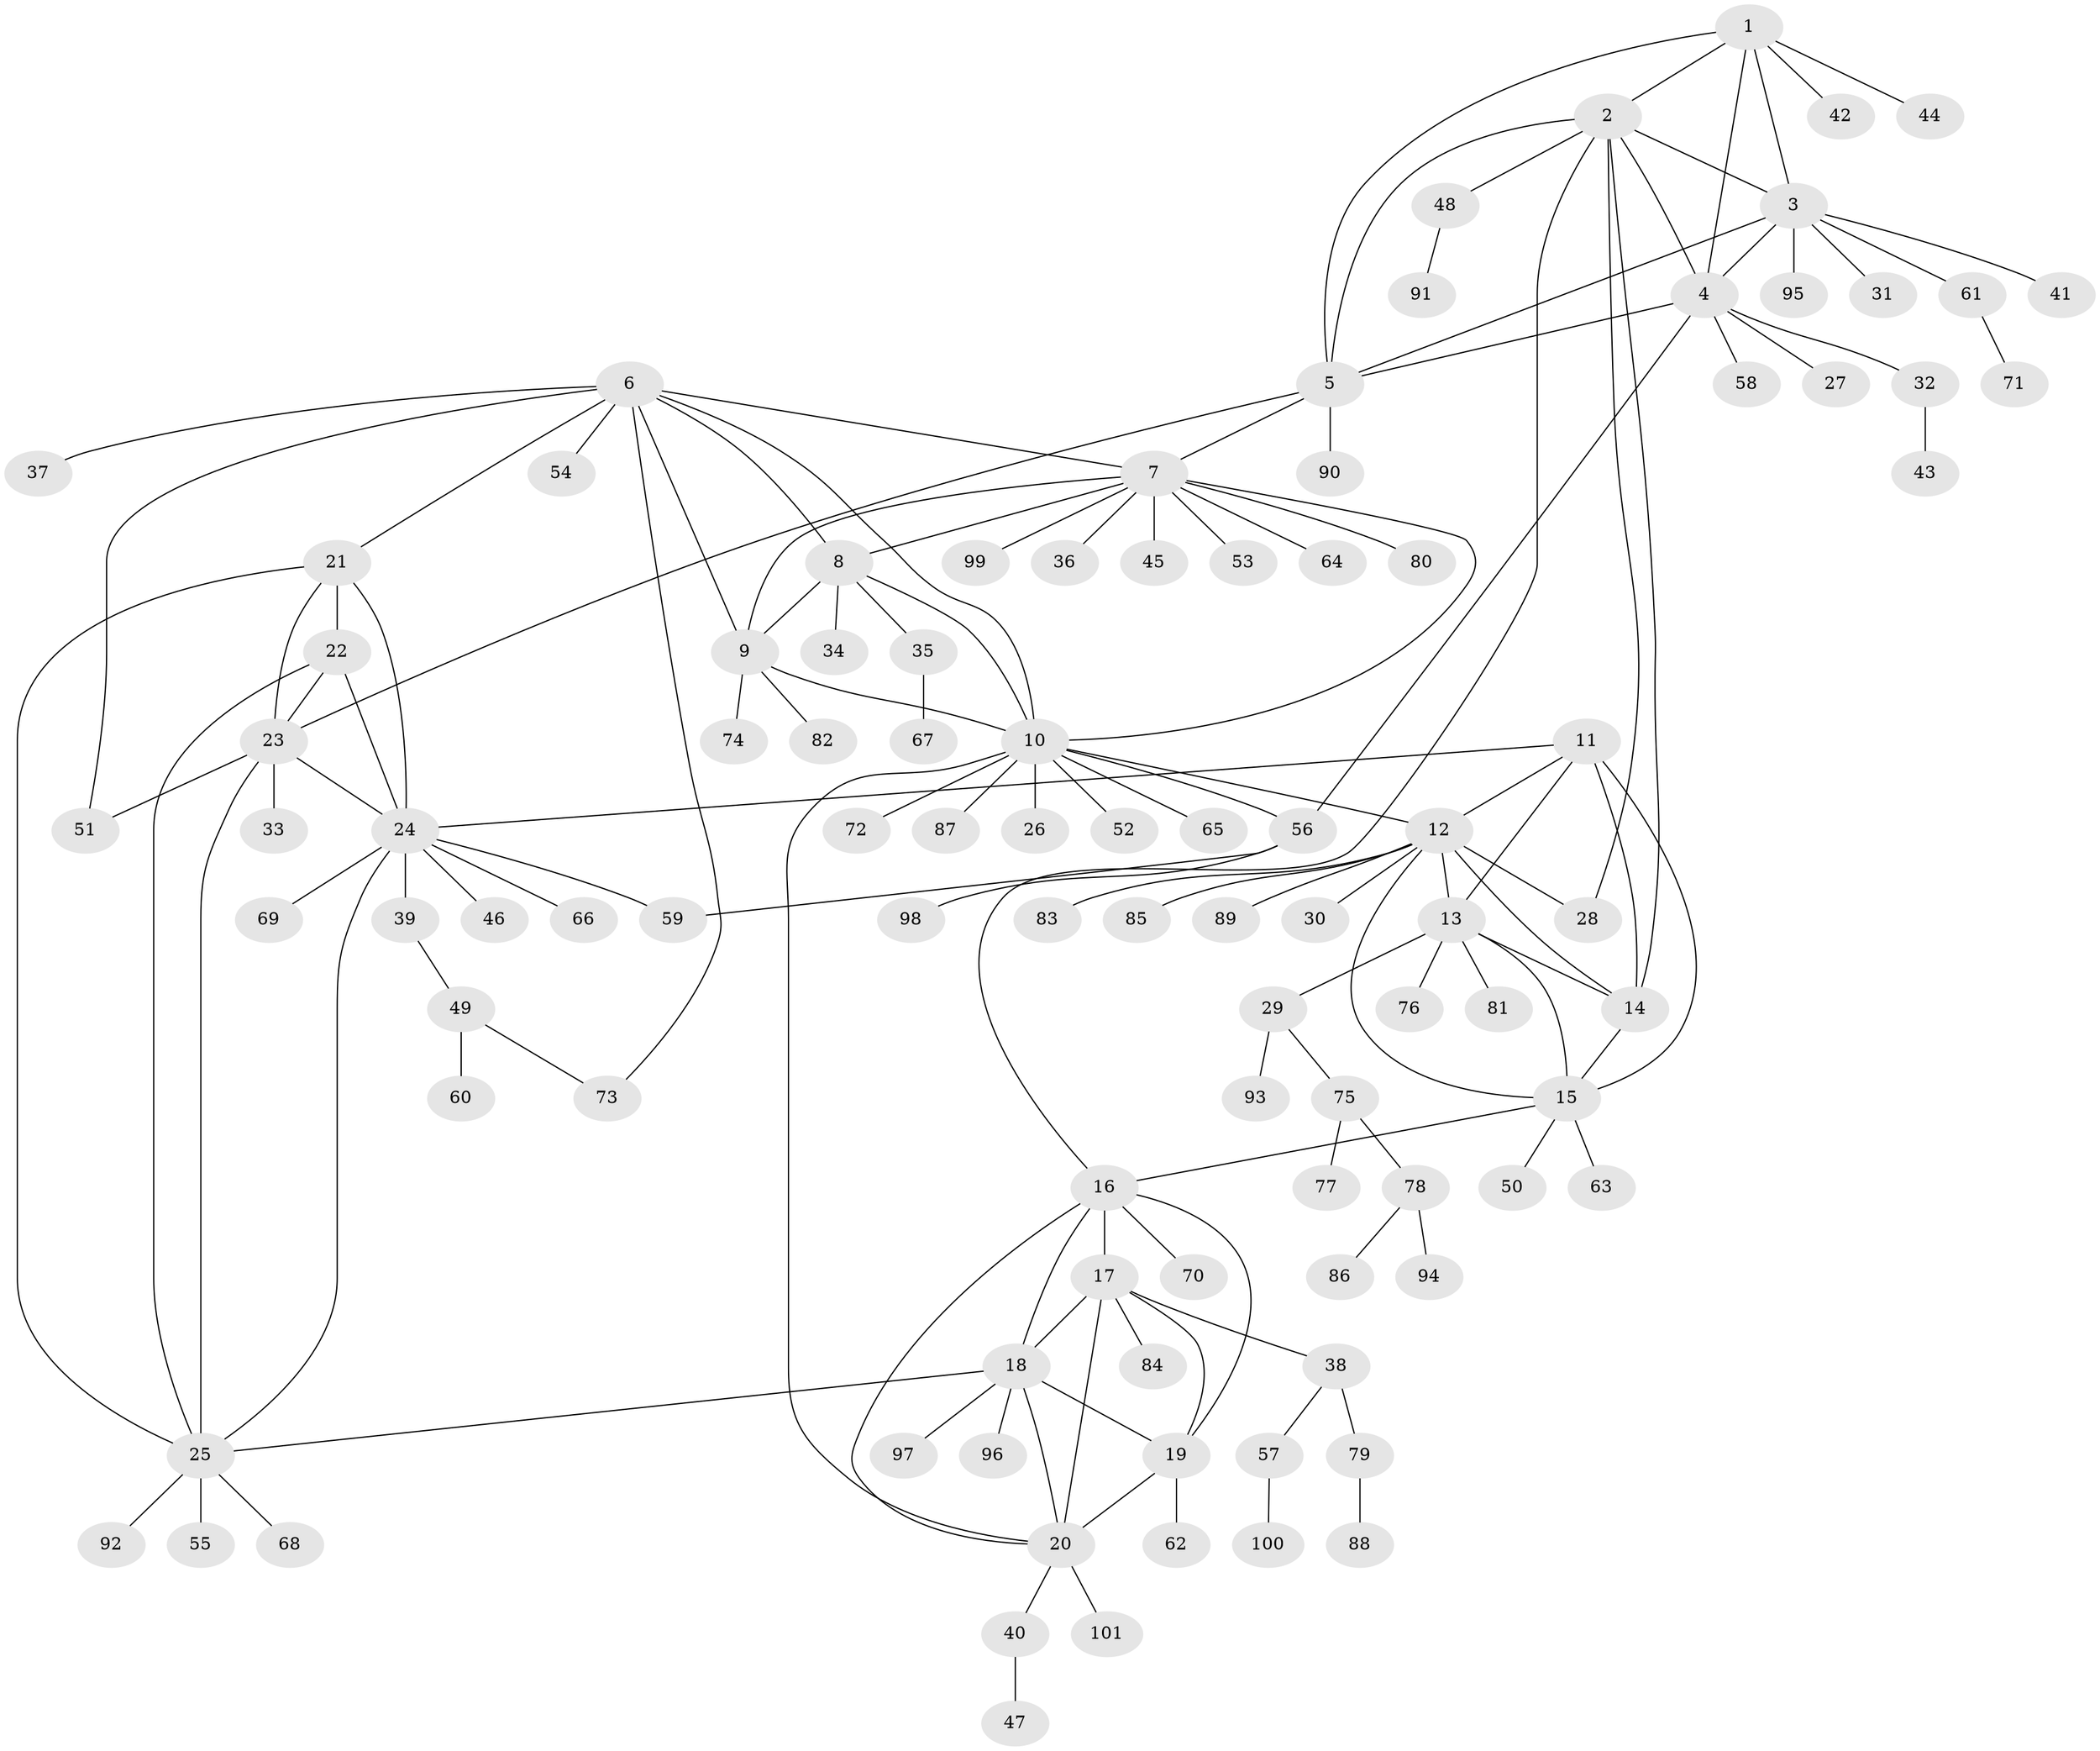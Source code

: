// coarse degree distribution, {5: 0.038461538461538464, 10: 0.01282051282051282, 6: 0.038461538461538464, 16: 0.01282051282051282, 9: 0.02564102564102564, 4: 0.05128205128205128, 7: 0.02564102564102564, 11: 0.01282051282051282, 3: 0.05128205128205128, 12: 0.01282051282051282, 1: 0.6153846153846154, 2: 0.10256410256410256}
// Generated by graph-tools (version 1.1) at 2025/24/03/03/25 07:24:14]
// undirected, 101 vertices, 141 edges
graph export_dot {
graph [start="1"]
  node [color=gray90,style=filled];
  1;
  2;
  3;
  4;
  5;
  6;
  7;
  8;
  9;
  10;
  11;
  12;
  13;
  14;
  15;
  16;
  17;
  18;
  19;
  20;
  21;
  22;
  23;
  24;
  25;
  26;
  27;
  28;
  29;
  30;
  31;
  32;
  33;
  34;
  35;
  36;
  37;
  38;
  39;
  40;
  41;
  42;
  43;
  44;
  45;
  46;
  47;
  48;
  49;
  50;
  51;
  52;
  53;
  54;
  55;
  56;
  57;
  58;
  59;
  60;
  61;
  62;
  63;
  64;
  65;
  66;
  67;
  68;
  69;
  70;
  71;
  72;
  73;
  74;
  75;
  76;
  77;
  78;
  79;
  80;
  81;
  82;
  83;
  84;
  85;
  86;
  87;
  88;
  89;
  90;
  91;
  92;
  93;
  94;
  95;
  96;
  97;
  98;
  99;
  100;
  101;
  1 -- 2;
  1 -- 3;
  1 -- 4;
  1 -- 5;
  1 -- 42;
  1 -- 44;
  2 -- 3;
  2 -- 4;
  2 -- 5;
  2 -- 14;
  2 -- 16;
  2 -- 28;
  2 -- 48;
  3 -- 4;
  3 -- 5;
  3 -- 31;
  3 -- 41;
  3 -- 61;
  3 -- 95;
  4 -- 5;
  4 -- 27;
  4 -- 32;
  4 -- 56;
  4 -- 58;
  5 -- 7;
  5 -- 23;
  5 -- 90;
  6 -- 7;
  6 -- 8;
  6 -- 9;
  6 -- 10;
  6 -- 21;
  6 -- 37;
  6 -- 51;
  6 -- 54;
  6 -- 73;
  7 -- 8;
  7 -- 9;
  7 -- 10;
  7 -- 36;
  7 -- 45;
  7 -- 53;
  7 -- 64;
  7 -- 80;
  7 -- 99;
  8 -- 9;
  8 -- 10;
  8 -- 34;
  8 -- 35;
  9 -- 10;
  9 -- 74;
  9 -- 82;
  10 -- 12;
  10 -- 20;
  10 -- 26;
  10 -- 52;
  10 -- 56;
  10 -- 65;
  10 -- 72;
  10 -- 87;
  11 -- 12;
  11 -- 13;
  11 -- 14;
  11 -- 15;
  11 -- 24;
  12 -- 13;
  12 -- 14;
  12 -- 15;
  12 -- 28;
  12 -- 30;
  12 -- 83;
  12 -- 85;
  12 -- 89;
  13 -- 14;
  13 -- 15;
  13 -- 29;
  13 -- 76;
  13 -- 81;
  14 -- 15;
  15 -- 16;
  15 -- 50;
  15 -- 63;
  16 -- 17;
  16 -- 18;
  16 -- 19;
  16 -- 20;
  16 -- 70;
  17 -- 18;
  17 -- 19;
  17 -- 20;
  17 -- 38;
  17 -- 84;
  18 -- 19;
  18 -- 20;
  18 -- 25;
  18 -- 96;
  18 -- 97;
  19 -- 20;
  19 -- 62;
  20 -- 40;
  20 -- 101;
  21 -- 22;
  21 -- 23;
  21 -- 24;
  21 -- 25;
  22 -- 23;
  22 -- 24;
  22 -- 25;
  23 -- 24;
  23 -- 25;
  23 -- 33;
  23 -- 51;
  24 -- 25;
  24 -- 39;
  24 -- 46;
  24 -- 59;
  24 -- 66;
  24 -- 69;
  25 -- 55;
  25 -- 68;
  25 -- 92;
  29 -- 75;
  29 -- 93;
  32 -- 43;
  35 -- 67;
  38 -- 57;
  38 -- 79;
  39 -- 49;
  40 -- 47;
  48 -- 91;
  49 -- 60;
  49 -- 73;
  56 -- 59;
  56 -- 98;
  57 -- 100;
  61 -- 71;
  75 -- 77;
  75 -- 78;
  78 -- 86;
  78 -- 94;
  79 -- 88;
}

